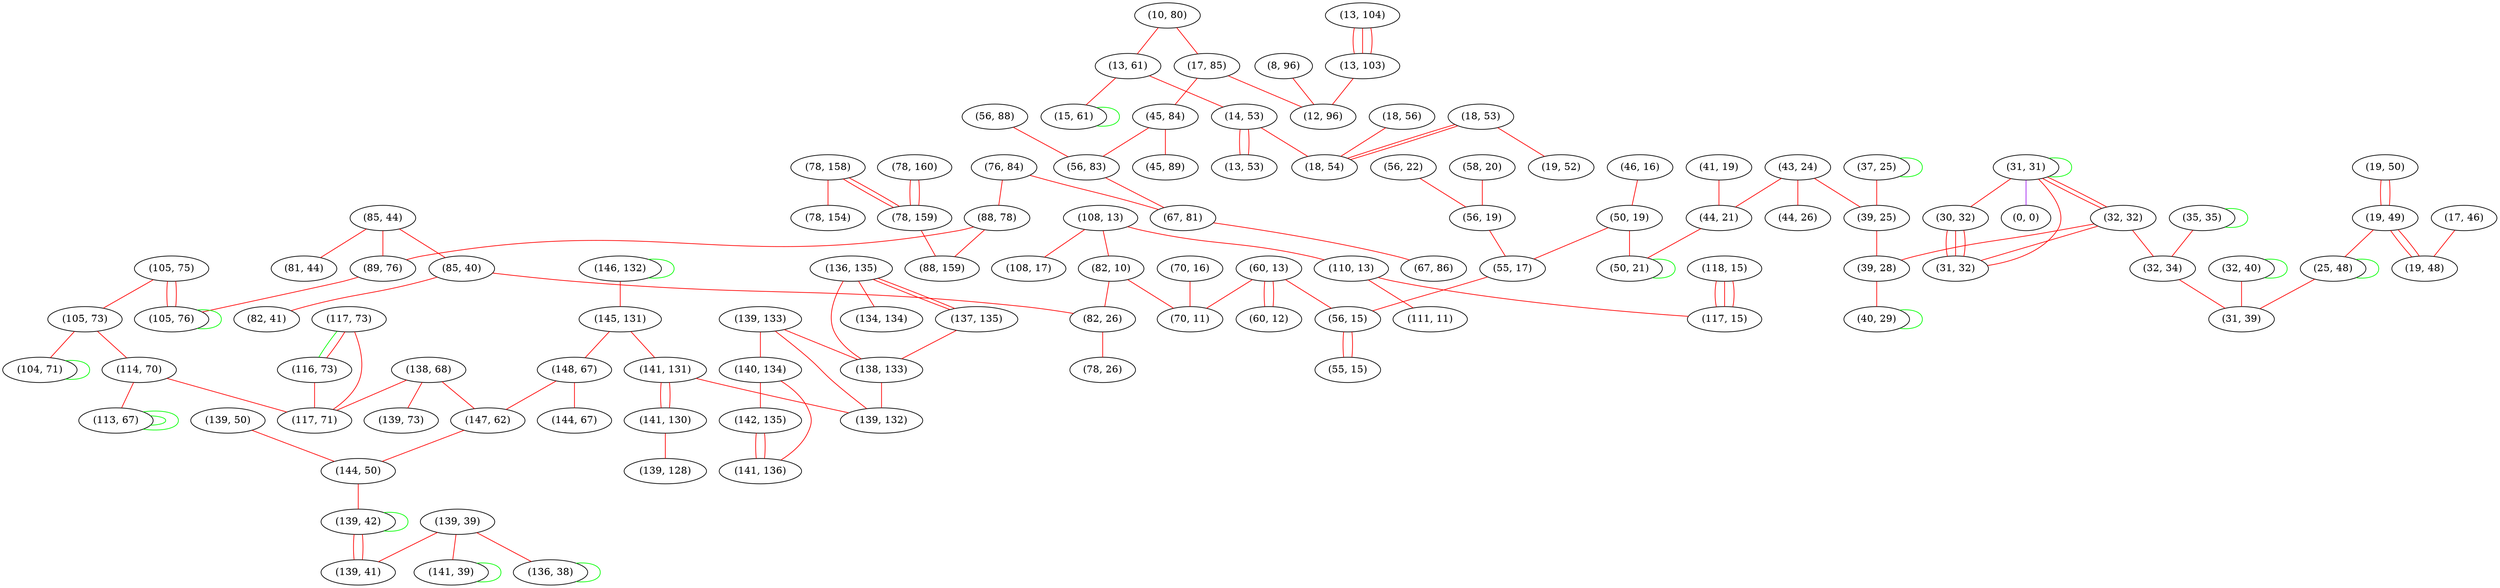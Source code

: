 graph "" {
"(108, 13)";
"(146, 132)";
"(85, 44)";
"(17, 46)";
"(10, 80)";
"(17, 85)";
"(56, 88)";
"(56, 22)";
"(19, 50)";
"(58, 20)";
"(78, 158)";
"(105, 75)";
"(13, 61)";
"(136, 135)";
"(60, 13)";
"(41, 19)";
"(35, 35)";
"(56, 19)";
"(117, 73)";
"(19, 49)";
"(13, 104)";
"(31, 31)";
"(139, 39)";
"(32, 32)";
"(46, 16)";
"(105, 73)";
"(85, 40)";
"(145, 131)";
"(45, 84)";
"(82, 10)";
"(76, 84)";
"(141, 131)";
"(15, 61)";
"(78, 160)";
"(43, 24)";
"(70, 16)";
"(137, 135)";
"(148, 67)";
"(82, 26)";
"(37, 25)";
"(116, 73)";
"(82, 41)";
"(139, 50)";
"(32, 40)";
"(14, 53)";
"(25, 48)";
"(78, 159)";
"(144, 67)";
"(110, 13)";
"(18, 56)";
"(138, 68)";
"(70, 11)";
"(44, 26)";
"(19, 48)";
"(13, 103)";
"(147, 62)";
"(30, 32)";
"(56, 83)";
"(139, 133)";
"(118, 15)";
"(140, 134)";
"(0, 0)";
"(39, 25)";
"(88, 78)";
"(50, 19)";
"(18, 53)";
"(13, 53)";
"(44, 21)";
"(141, 130)";
"(139, 128)";
"(78, 26)";
"(39, 28)";
"(88, 159)";
"(138, 133)";
"(18, 54)";
"(8, 96)";
"(142, 135)";
"(114, 70)";
"(19, 52)";
"(141, 136)";
"(134, 134)";
"(45, 89)";
"(139, 73)";
"(89, 76)";
"(111, 11)";
"(108, 17)";
"(81, 44)";
"(67, 81)";
"(31, 32)";
"(144, 50)";
"(105, 76)";
"(117, 71)";
"(55, 17)";
"(113, 67)";
"(60, 12)";
"(32, 34)";
"(139, 42)";
"(117, 15)";
"(139, 132)";
"(31, 39)";
"(12, 96)";
"(78, 154)";
"(136, 38)";
"(67, 86)";
"(139, 41)";
"(56, 15)";
"(141, 39)";
"(104, 71)";
"(40, 29)";
"(50, 21)";
"(55, 15)";
"(108, 13)" -- "(108, 17)"  [color=red, key=0, weight=1];
"(108, 13)" -- "(110, 13)"  [color=red, key=0, weight=1];
"(108, 13)" -- "(82, 10)"  [color=red, key=0, weight=1];
"(146, 132)" -- "(145, 131)"  [color=red, key=0, weight=1];
"(146, 132)" -- "(146, 132)"  [color=green, key=0, weight=2];
"(85, 44)" -- "(85, 40)"  [color=red, key=0, weight=1];
"(85, 44)" -- "(81, 44)"  [color=red, key=0, weight=1];
"(85, 44)" -- "(89, 76)"  [color=red, key=0, weight=1];
"(17, 46)" -- "(19, 48)"  [color=red, key=0, weight=1];
"(10, 80)" -- "(17, 85)"  [color=red, key=0, weight=1];
"(10, 80)" -- "(13, 61)"  [color=red, key=0, weight=1];
"(17, 85)" -- "(45, 84)"  [color=red, key=0, weight=1];
"(17, 85)" -- "(12, 96)"  [color=red, key=0, weight=1];
"(56, 88)" -- "(56, 83)"  [color=red, key=0, weight=1];
"(56, 22)" -- "(56, 19)"  [color=red, key=0, weight=1];
"(19, 50)" -- "(19, 49)"  [color=red, key=0, weight=1];
"(19, 50)" -- "(19, 49)"  [color=red, key=1, weight=1];
"(58, 20)" -- "(56, 19)"  [color=red, key=0, weight=1];
"(78, 158)" -- "(78, 154)"  [color=red, key=0, weight=1];
"(78, 158)" -- "(78, 159)"  [color=red, key=0, weight=1];
"(78, 158)" -- "(78, 159)"  [color=red, key=1, weight=1];
"(105, 75)" -- "(105, 73)"  [color=red, key=0, weight=1];
"(105, 75)" -- "(105, 76)"  [color=red, key=0, weight=1];
"(105, 75)" -- "(105, 76)"  [color=red, key=1, weight=1];
"(13, 61)" -- "(15, 61)"  [color=red, key=0, weight=1];
"(13, 61)" -- "(14, 53)"  [color=red, key=0, weight=1];
"(136, 135)" -- "(138, 133)"  [color=red, key=0, weight=1];
"(136, 135)" -- "(137, 135)"  [color=red, key=0, weight=1];
"(136, 135)" -- "(137, 135)"  [color=red, key=1, weight=1];
"(136, 135)" -- "(134, 134)"  [color=red, key=0, weight=1];
"(60, 13)" -- "(70, 11)"  [color=red, key=0, weight=1];
"(60, 13)" -- "(60, 12)"  [color=red, key=0, weight=1];
"(60, 13)" -- "(60, 12)"  [color=red, key=1, weight=1];
"(60, 13)" -- "(56, 15)"  [color=red, key=0, weight=1];
"(41, 19)" -- "(44, 21)"  [color=red, key=0, weight=1];
"(35, 35)" -- "(32, 34)"  [color=red, key=0, weight=1];
"(35, 35)" -- "(35, 35)"  [color=green, key=0, weight=2];
"(56, 19)" -- "(55, 17)"  [color=red, key=0, weight=1];
"(117, 73)" -- "(117, 71)"  [color=red, key=0, weight=1];
"(117, 73)" -- "(116, 73)"  [color=green, key=0, weight=2];
"(117, 73)" -- "(116, 73)"  [color=red, key=1, weight=1];
"(19, 49)" -- "(19, 48)"  [color=red, key=0, weight=1];
"(19, 49)" -- "(19, 48)"  [color=red, key=1, weight=1];
"(19, 49)" -- "(25, 48)"  [color=red, key=0, weight=1];
"(13, 104)" -- "(13, 103)"  [color=red, key=0, weight=1];
"(13, 104)" -- "(13, 103)"  [color=red, key=1, weight=1];
"(13, 104)" -- "(13, 103)"  [color=red, key=2, weight=1];
"(31, 31)" -- "(32, 32)"  [color=red, key=0, weight=1];
"(31, 31)" -- "(32, 32)"  [color=red, key=1, weight=1];
"(31, 31)" -- "(31, 32)"  [color=red, key=0, weight=1];
"(31, 31)" -- "(30, 32)"  [color=red, key=0, weight=1];
"(31, 31)" -- "(0, 0)"  [color=purple, key=0, weight=4];
"(31, 31)" -- "(31, 31)"  [color=green, key=0, weight=2];
"(139, 39)" -- "(136, 38)"  [color=red, key=0, weight=1];
"(139, 39)" -- "(141, 39)"  [color=red, key=0, weight=1];
"(139, 39)" -- "(139, 41)"  [color=red, key=0, weight=1];
"(32, 32)" -- "(39, 28)"  [color=red, key=0, weight=1];
"(32, 32)" -- "(31, 32)"  [color=red, key=0, weight=1];
"(32, 32)" -- "(32, 34)"  [color=red, key=0, weight=1];
"(46, 16)" -- "(50, 19)"  [color=red, key=0, weight=1];
"(105, 73)" -- "(104, 71)"  [color=red, key=0, weight=1];
"(105, 73)" -- "(114, 70)"  [color=red, key=0, weight=1];
"(85, 40)" -- "(82, 41)"  [color=red, key=0, weight=1];
"(85, 40)" -- "(82, 26)"  [color=red, key=0, weight=1];
"(145, 131)" -- "(148, 67)"  [color=red, key=0, weight=1];
"(145, 131)" -- "(141, 131)"  [color=red, key=0, weight=1];
"(45, 84)" -- "(56, 83)"  [color=red, key=0, weight=1];
"(45, 84)" -- "(45, 89)"  [color=red, key=0, weight=1];
"(82, 10)" -- "(70, 11)"  [color=red, key=0, weight=1];
"(82, 10)" -- "(82, 26)"  [color=red, key=0, weight=1];
"(76, 84)" -- "(88, 78)"  [color=red, key=0, weight=1];
"(76, 84)" -- "(67, 81)"  [color=red, key=0, weight=1];
"(141, 131)" -- "(141, 130)"  [color=red, key=0, weight=1];
"(141, 131)" -- "(141, 130)"  [color=red, key=1, weight=1];
"(141, 131)" -- "(139, 132)"  [color=red, key=0, weight=1];
"(15, 61)" -- "(15, 61)"  [color=green, key=0, weight=2];
"(78, 160)" -- "(78, 159)"  [color=red, key=0, weight=1];
"(78, 160)" -- "(78, 159)"  [color=red, key=1, weight=1];
"(43, 24)" -- "(44, 21)"  [color=red, key=0, weight=1];
"(43, 24)" -- "(44, 26)"  [color=red, key=0, weight=1];
"(43, 24)" -- "(39, 25)"  [color=red, key=0, weight=1];
"(70, 16)" -- "(70, 11)"  [color=red, key=0, weight=1];
"(137, 135)" -- "(138, 133)"  [color=red, key=0, weight=1];
"(148, 67)" -- "(144, 67)"  [color=red, key=0, weight=1];
"(148, 67)" -- "(147, 62)"  [color=red, key=0, weight=1];
"(82, 26)" -- "(78, 26)"  [color=red, key=0, weight=1];
"(37, 25)" -- "(37, 25)"  [color=green, key=0, weight=2];
"(37, 25)" -- "(39, 25)"  [color=red, key=0, weight=1];
"(116, 73)" -- "(117, 71)"  [color=red, key=0, weight=1];
"(139, 50)" -- "(144, 50)"  [color=red, key=0, weight=1];
"(32, 40)" -- "(32, 40)"  [color=green, key=0, weight=2];
"(32, 40)" -- "(31, 39)"  [color=red, key=0, weight=1];
"(14, 53)" -- "(18, 54)"  [color=red, key=0, weight=1];
"(14, 53)" -- "(13, 53)"  [color=red, key=0, weight=1];
"(14, 53)" -- "(13, 53)"  [color=red, key=1, weight=1];
"(25, 48)" -- "(25, 48)"  [color=green, key=0, weight=2];
"(25, 48)" -- "(31, 39)"  [color=red, key=0, weight=1];
"(78, 159)" -- "(88, 159)"  [color=red, key=0, weight=1];
"(110, 13)" -- "(111, 11)"  [color=red, key=0, weight=1];
"(110, 13)" -- "(117, 15)"  [color=red, key=0, weight=1];
"(18, 56)" -- "(18, 54)"  [color=red, key=0, weight=1];
"(138, 68)" -- "(117, 71)"  [color=red, key=0, weight=1];
"(138, 68)" -- "(139, 73)"  [color=red, key=0, weight=1];
"(138, 68)" -- "(147, 62)"  [color=red, key=0, weight=1];
"(13, 103)" -- "(12, 96)"  [color=red, key=0, weight=1];
"(147, 62)" -- "(144, 50)"  [color=red, key=0, weight=1];
"(30, 32)" -- "(31, 32)"  [color=red, key=0, weight=1];
"(30, 32)" -- "(31, 32)"  [color=red, key=1, weight=1];
"(30, 32)" -- "(31, 32)"  [color=red, key=2, weight=1];
"(56, 83)" -- "(67, 81)"  [color=red, key=0, weight=1];
"(139, 133)" -- "(138, 133)"  [color=red, key=0, weight=1];
"(139, 133)" -- "(139, 132)"  [color=red, key=0, weight=1];
"(139, 133)" -- "(140, 134)"  [color=red, key=0, weight=1];
"(118, 15)" -- "(117, 15)"  [color=red, key=0, weight=1];
"(118, 15)" -- "(117, 15)"  [color=red, key=1, weight=1];
"(118, 15)" -- "(117, 15)"  [color=red, key=2, weight=1];
"(140, 134)" -- "(142, 135)"  [color=red, key=0, weight=1];
"(140, 134)" -- "(141, 136)"  [color=red, key=0, weight=1];
"(39, 25)" -- "(39, 28)"  [color=red, key=0, weight=1];
"(88, 78)" -- "(89, 76)"  [color=red, key=0, weight=1];
"(88, 78)" -- "(88, 159)"  [color=red, key=0, weight=1];
"(50, 19)" -- "(50, 21)"  [color=red, key=0, weight=1];
"(50, 19)" -- "(55, 17)"  [color=red, key=0, weight=1];
"(18, 53)" -- "(18, 54)"  [color=red, key=0, weight=1];
"(18, 53)" -- "(18, 54)"  [color=red, key=1, weight=1];
"(18, 53)" -- "(19, 52)"  [color=red, key=0, weight=1];
"(44, 21)" -- "(50, 21)"  [color=red, key=0, weight=1];
"(141, 130)" -- "(139, 128)"  [color=red, key=0, weight=1];
"(39, 28)" -- "(40, 29)"  [color=red, key=0, weight=1];
"(138, 133)" -- "(139, 132)"  [color=red, key=0, weight=1];
"(8, 96)" -- "(12, 96)"  [color=red, key=0, weight=1];
"(142, 135)" -- "(141, 136)"  [color=red, key=0, weight=1];
"(142, 135)" -- "(141, 136)"  [color=red, key=1, weight=1];
"(114, 70)" -- "(117, 71)"  [color=red, key=0, weight=1];
"(114, 70)" -- "(113, 67)"  [color=red, key=0, weight=1];
"(89, 76)" -- "(105, 76)"  [color=red, key=0, weight=1];
"(67, 81)" -- "(67, 86)"  [color=red, key=0, weight=1];
"(144, 50)" -- "(139, 42)"  [color=red, key=0, weight=1];
"(105, 76)" -- "(105, 76)"  [color=green, key=0, weight=2];
"(55, 17)" -- "(56, 15)"  [color=red, key=0, weight=1];
"(113, 67)" -- "(113, 67)"  [color=green, key=0, weight=2];
"(113, 67)" -- "(113, 67)"  [color=green, key=1, weight=2];
"(32, 34)" -- "(31, 39)"  [color=red, key=0, weight=1];
"(139, 42)" -- "(139, 42)"  [color=green, key=0, weight=2];
"(139, 42)" -- "(139, 41)"  [color=red, key=0, weight=1];
"(139, 42)" -- "(139, 41)"  [color=red, key=1, weight=1];
"(136, 38)" -- "(136, 38)"  [color=green, key=0, weight=2];
"(56, 15)" -- "(55, 15)"  [color=red, key=0, weight=1];
"(56, 15)" -- "(55, 15)"  [color=red, key=1, weight=1];
"(141, 39)" -- "(141, 39)"  [color=green, key=0, weight=2];
"(104, 71)" -- "(104, 71)"  [color=green, key=0, weight=2];
"(40, 29)" -- "(40, 29)"  [color=green, key=0, weight=2];
"(50, 21)" -- "(50, 21)"  [color=green, key=0, weight=2];
}
